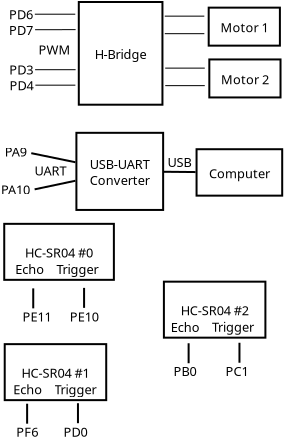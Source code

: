 <?xml version="1.0" encoding="UTF-8"?>
<dia:diagram xmlns:dia="http://www.lysator.liu.se/~alla/dia/">
  <dia:layer name="Background" visible="true" active="true">
    <dia:object type="Flowchart - Box" version="0" id="O0">
      <dia:attribute name="obj_pos">
        <dia:point val="26.039,1.086"/>
      </dia:attribute>
      <dia:attribute name="obj_bb">
        <dia:rectangle val="25.989,1.036;29.649,3.036"/>
      </dia:attribute>
      <dia:attribute name="elem_corner">
        <dia:point val="26.039,1.086"/>
      </dia:attribute>
      <dia:attribute name="elem_width">
        <dia:real val="3.56"/>
      </dia:attribute>
      <dia:attribute name="elem_height">
        <dia:real val="1.9"/>
      </dia:attribute>
      <dia:attribute name="show_background">
        <dia:boolean val="true"/>
      </dia:attribute>
      <dia:attribute name="padding">
        <dia:real val="0.5"/>
      </dia:attribute>
      <dia:attribute name="text">
        <dia:composite type="text">
          <dia:attribute name="string">
            <dia:string>#Motor 1#</dia:string>
          </dia:attribute>
          <dia:attribute name="font">
            <dia:font family="sans" style="0" name="Helvetica"/>
          </dia:attribute>
          <dia:attribute name="height">
            <dia:real val="0.8"/>
          </dia:attribute>
          <dia:attribute name="pos">
            <dia:point val="27.819,2.231"/>
          </dia:attribute>
          <dia:attribute name="color">
            <dia:color val="#000000"/>
          </dia:attribute>
          <dia:attribute name="alignment">
            <dia:enum val="1"/>
          </dia:attribute>
        </dia:composite>
      </dia:attribute>
    </dia:object>
    <dia:object type="Flowchart - Box" version="0" id="O1">
      <dia:attribute name="obj_pos">
        <dia:point val="26.07,3.676"/>
      </dia:attribute>
      <dia:attribute name="obj_bb">
        <dia:rectangle val="26.02,3.626;29.68,5.626"/>
      </dia:attribute>
      <dia:attribute name="elem_corner">
        <dia:point val="26.07,3.676"/>
      </dia:attribute>
      <dia:attribute name="elem_width">
        <dia:real val="3.56"/>
      </dia:attribute>
      <dia:attribute name="elem_height">
        <dia:real val="1.9"/>
      </dia:attribute>
      <dia:attribute name="show_background">
        <dia:boolean val="true"/>
      </dia:attribute>
      <dia:attribute name="padding">
        <dia:real val="0.5"/>
      </dia:attribute>
      <dia:attribute name="text">
        <dia:composite type="text">
          <dia:attribute name="string">
            <dia:string>#Motor 2#</dia:string>
          </dia:attribute>
          <dia:attribute name="font">
            <dia:font family="sans" style="0" name="Helvetica"/>
          </dia:attribute>
          <dia:attribute name="height">
            <dia:real val="0.8"/>
          </dia:attribute>
          <dia:attribute name="pos">
            <dia:point val="27.85,4.821"/>
          </dia:attribute>
          <dia:attribute name="color">
            <dia:color val="#000000"/>
          </dia:attribute>
          <dia:attribute name="alignment">
            <dia:enum val="1"/>
          </dia:attribute>
        </dia:composite>
      </dia:attribute>
    </dia:object>
    <dia:object type="Flowchart - Box" version="0" id="O2">
      <dia:attribute name="obj_pos">
        <dia:point val="19.544,0.804"/>
      </dia:attribute>
      <dia:attribute name="obj_bb">
        <dia:rectangle val="19.494,0.754;23.776,5.989"/>
      </dia:attribute>
      <dia:attribute name="elem_corner">
        <dia:point val="19.544,0.804"/>
      </dia:attribute>
      <dia:attribute name="elem_width">
        <dia:real val="4.182"/>
      </dia:attribute>
      <dia:attribute name="elem_height">
        <dia:real val="5.135"/>
      </dia:attribute>
      <dia:attribute name="show_background">
        <dia:boolean val="true"/>
      </dia:attribute>
      <dia:attribute name="padding">
        <dia:real val="0.5"/>
      </dia:attribute>
      <dia:attribute name="text">
        <dia:composite type="text">
          <dia:attribute name="string">
            <dia:string>#H-Bridge#</dia:string>
          </dia:attribute>
          <dia:attribute name="font">
            <dia:font family="sans" style="0" name="Helvetica"/>
          </dia:attribute>
          <dia:attribute name="height">
            <dia:real val="0.8"/>
          </dia:attribute>
          <dia:attribute name="pos">
            <dia:point val="21.635,3.567"/>
          </dia:attribute>
          <dia:attribute name="color">
            <dia:color val="#000000"/>
          </dia:attribute>
          <dia:attribute name="alignment">
            <dia:enum val="1"/>
          </dia:attribute>
        </dia:composite>
      </dia:attribute>
    </dia:object>
    <dia:object type="Standard - Line" version="0" id="O3">
      <dia:attribute name="obj_pos">
        <dia:point val="23.842,1.511"/>
      </dia:attribute>
      <dia:attribute name="obj_bb">
        <dia:rectangle val="23.817,1.486;25.845,1.536"/>
      </dia:attribute>
      <dia:attribute name="conn_endpoints">
        <dia:point val="23.842,1.511"/>
        <dia:point val="25.82,1.511"/>
      </dia:attribute>
      <dia:attribute name="numcp">
        <dia:int val="1"/>
      </dia:attribute>
      <dia:attribute name="line_width">
        <dia:real val="0.05"/>
      </dia:attribute>
    </dia:object>
    <dia:object type="Standard - Line" version="0" id="O4">
      <dia:attribute name="obj_pos">
        <dia:point val="23.843,2.388"/>
      </dia:attribute>
      <dia:attribute name="obj_bb">
        <dia:rectangle val="23.819,2.363;25.846,2.413"/>
      </dia:attribute>
      <dia:attribute name="conn_endpoints">
        <dia:point val="23.843,2.388"/>
        <dia:point val="25.821,2.388"/>
      </dia:attribute>
      <dia:attribute name="numcp">
        <dia:int val="1"/>
      </dia:attribute>
      <dia:attribute name="line_width">
        <dia:real val="0.05"/>
      </dia:attribute>
    </dia:object>
    <dia:object type="Standard - Line" version="0" id="O5">
      <dia:attribute name="obj_pos">
        <dia:point val="23.864,4.11"/>
      </dia:attribute>
      <dia:attribute name="obj_bb">
        <dia:rectangle val="23.839,4.085;25.867,4.135"/>
      </dia:attribute>
      <dia:attribute name="conn_endpoints">
        <dia:point val="23.864,4.11"/>
        <dia:point val="25.842,4.11"/>
      </dia:attribute>
      <dia:attribute name="numcp">
        <dia:int val="1"/>
      </dia:attribute>
      <dia:attribute name="line_width">
        <dia:real val="0.05"/>
      </dia:attribute>
    </dia:object>
    <dia:object type="Standard - Line" version="0" id="O6">
      <dia:attribute name="obj_pos">
        <dia:point val="23.866,4.986"/>
      </dia:attribute>
      <dia:attribute name="obj_bb">
        <dia:rectangle val="23.841,4.961;25.868,5.011"/>
      </dia:attribute>
      <dia:attribute name="conn_endpoints">
        <dia:point val="23.866,4.986"/>
        <dia:point val="25.843,4.986"/>
      </dia:attribute>
      <dia:attribute name="numcp">
        <dia:int val="1"/>
      </dia:attribute>
      <dia:attribute name="line_width">
        <dia:real val="0.05"/>
      </dia:attribute>
    </dia:object>
    <dia:object type="Standard - Text" version="1" id="O7">
      <dia:attribute name="obj_pos">
        <dia:point val="16.06,1.671"/>
      </dia:attribute>
      <dia:attribute name="obj_bb">
        <dia:rectangle val="16.06,1.076;17.345,1.821"/>
      </dia:attribute>
      <dia:attribute name="text">
        <dia:composite type="text">
          <dia:attribute name="string">
            <dia:string>#PD6#</dia:string>
          </dia:attribute>
          <dia:attribute name="font">
            <dia:font family="sans" style="0" name="Helvetica"/>
          </dia:attribute>
          <dia:attribute name="height">
            <dia:real val="0.8"/>
          </dia:attribute>
          <dia:attribute name="pos">
            <dia:point val="16.06,1.671"/>
          </dia:attribute>
          <dia:attribute name="color">
            <dia:color val="#000000"/>
          </dia:attribute>
          <dia:attribute name="alignment">
            <dia:enum val="0"/>
          </dia:attribute>
        </dia:composite>
      </dia:attribute>
      <dia:attribute name="valign">
        <dia:enum val="3"/>
      </dia:attribute>
    </dia:object>
    <dia:object type="Standard - Text" version="1" id="O8">
      <dia:attribute name="obj_pos">
        <dia:point val="16.055,2.455"/>
      </dia:attribute>
      <dia:attribute name="obj_bb">
        <dia:rectangle val="16.055,1.86;17.34,2.605"/>
      </dia:attribute>
      <dia:attribute name="text">
        <dia:composite type="text">
          <dia:attribute name="string">
            <dia:string>#PD7#</dia:string>
          </dia:attribute>
          <dia:attribute name="font">
            <dia:font family="sans" style="0" name="Helvetica"/>
          </dia:attribute>
          <dia:attribute name="height">
            <dia:real val="0.8"/>
          </dia:attribute>
          <dia:attribute name="pos">
            <dia:point val="16.055,2.455"/>
          </dia:attribute>
          <dia:attribute name="color">
            <dia:color val="#000000"/>
          </dia:attribute>
          <dia:attribute name="alignment">
            <dia:enum val="0"/>
          </dia:attribute>
        </dia:composite>
      </dia:attribute>
      <dia:attribute name="valign">
        <dia:enum val="3"/>
      </dia:attribute>
    </dia:object>
    <dia:object type="Standard - Text" version="1" id="O9">
      <dia:attribute name="obj_pos">
        <dia:point val="16.061,4.428"/>
      </dia:attribute>
      <dia:attribute name="obj_bb">
        <dia:rectangle val="16.061,3.833;17.346,4.578"/>
      </dia:attribute>
      <dia:attribute name="text">
        <dia:composite type="text">
          <dia:attribute name="string">
            <dia:string>#PD3#</dia:string>
          </dia:attribute>
          <dia:attribute name="font">
            <dia:font family="sans" style="0" name="Helvetica"/>
          </dia:attribute>
          <dia:attribute name="height">
            <dia:real val="0.8"/>
          </dia:attribute>
          <dia:attribute name="pos">
            <dia:point val="16.061,4.428"/>
          </dia:attribute>
          <dia:attribute name="color">
            <dia:color val="#000000"/>
          </dia:attribute>
          <dia:attribute name="alignment">
            <dia:enum val="0"/>
          </dia:attribute>
        </dia:composite>
      </dia:attribute>
      <dia:attribute name="valign">
        <dia:enum val="3"/>
      </dia:attribute>
    </dia:object>
    <dia:object type="Standard - Text" version="1" id="O10">
      <dia:attribute name="obj_pos">
        <dia:point val="16.073,5.221"/>
      </dia:attribute>
      <dia:attribute name="obj_bb">
        <dia:rectangle val="16.073,4.626;17.358,5.371"/>
      </dia:attribute>
      <dia:attribute name="text">
        <dia:composite type="text">
          <dia:attribute name="string">
            <dia:string>#PD4#</dia:string>
          </dia:attribute>
          <dia:attribute name="font">
            <dia:font family="sans" style="0" name="Helvetica"/>
          </dia:attribute>
          <dia:attribute name="height">
            <dia:real val="0.8"/>
          </dia:attribute>
          <dia:attribute name="pos">
            <dia:point val="16.073,5.221"/>
          </dia:attribute>
          <dia:attribute name="color">
            <dia:color val="#000000"/>
          </dia:attribute>
          <dia:attribute name="alignment">
            <dia:enum val="0"/>
          </dia:attribute>
        </dia:composite>
      </dia:attribute>
      <dia:attribute name="valign">
        <dia:enum val="3"/>
      </dia:attribute>
    </dia:object>
    <dia:object type="Standard - Line" version="0" id="O11">
      <dia:attribute name="obj_pos">
        <dia:point val="17.345,1.414"/>
      </dia:attribute>
      <dia:attribute name="obj_bb">
        <dia:rectangle val="17.32,1.389;19.393,1.439"/>
      </dia:attribute>
      <dia:attribute name="conn_endpoints">
        <dia:point val="17.345,1.414"/>
        <dia:point val="19.368,1.414"/>
      </dia:attribute>
      <dia:attribute name="numcp">
        <dia:int val="1"/>
      </dia:attribute>
      <dia:attribute name="line_width">
        <dia:real val="0.05"/>
      </dia:attribute>
    </dia:object>
    <dia:object type="Standard - Line" version="0" id="O12">
      <dia:attribute name="obj_pos">
        <dia:point val="17.359,2.188"/>
      </dia:attribute>
      <dia:attribute name="obj_bb">
        <dia:rectangle val="17.334,2.162;19.409,2.213"/>
      </dia:attribute>
      <dia:attribute name="conn_endpoints">
        <dia:point val="17.359,2.188"/>
        <dia:point val="19.384,2.187"/>
      </dia:attribute>
      <dia:attribute name="numcp">
        <dia:int val="1"/>
      </dia:attribute>
      <dia:attribute name="line_width">
        <dia:real val="0.05"/>
      </dia:attribute>
    </dia:object>
    <dia:object type="Standard - Line" version="0" id="O13">
      <dia:attribute name="obj_pos">
        <dia:point val="17.359,4.188"/>
      </dia:attribute>
      <dia:attribute name="obj_bb">
        <dia:rectangle val="17.334,4.163;19.409,4.214"/>
      </dia:attribute>
      <dia:attribute name="conn_endpoints">
        <dia:point val="17.359,4.188"/>
        <dia:point val="19.384,4.189"/>
      </dia:attribute>
      <dia:attribute name="numcp">
        <dia:int val="1"/>
      </dia:attribute>
      <dia:attribute name="line_width">
        <dia:real val="0.05"/>
      </dia:attribute>
    </dia:object>
    <dia:object type="Standard - Line" version="0" id="O14">
      <dia:attribute name="obj_pos">
        <dia:point val="17.373,4.961"/>
      </dia:attribute>
      <dia:attribute name="obj_bb">
        <dia:rectangle val="17.348,4.936;19.398,4.987"/>
      </dia:attribute>
      <dia:attribute name="conn_endpoints">
        <dia:point val="17.373,4.961"/>
        <dia:point val="19.373,4.962"/>
      </dia:attribute>
      <dia:attribute name="numcp">
        <dia:int val="1"/>
      </dia:attribute>
      <dia:attribute name="line_width">
        <dia:real val="0.05"/>
      </dia:attribute>
    </dia:object>
    <dia:object type="Flowchart - Box" version="0" id="O15">
      <dia:attribute name="obj_pos">
        <dia:point val="19.424,7.345"/>
      </dia:attribute>
      <dia:attribute name="obj_bb">
        <dia:rectangle val="19.374,7.295;23.811,11.251"/>
      </dia:attribute>
      <dia:attribute name="elem_corner">
        <dia:point val="19.424,7.345"/>
      </dia:attribute>
      <dia:attribute name="elem_width">
        <dia:real val="4.337"/>
      </dia:attribute>
      <dia:attribute name="elem_height">
        <dia:real val="3.856"/>
      </dia:attribute>
      <dia:attribute name="show_background">
        <dia:boolean val="true"/>
      </dia:attribute>
      <dia:attribute name="padding">
        <dia:real val="0.5"/>
      </dia:attribute>
      <dia:attribute name="text">
        <dia:composite type="text">
          <dia:attribute name="string">
            <dia:string>#USB-UART
Converter#</dia:string>
          </dia:attribute>
          <dia:attribute name="font">
            <dia:font family="sans" style="0" name="Helvetica"/>
          </dia:attribute>
          <dia:attribute name="height">
            <dia:real val="0.8"/>
          </dia:attribute>
          <dia:attribute name="pos">
            <dia:point val="21.592,9.068"/>
          </dia:attribute>
          <dia:attribute name="color">
            <dia:color val="#000000"/>
          </dia:attribute>
          <dia:attribute name="alignment">
            <dia:enum val="1"/>
          </dia:attribute>
        </dia:composite>
      </dia:attribute>
    </dia:object>
    <dia:object type="Flowchart - Box" version="0" id="O16">
      <dia:attribute name="obj_pos">
        <dia:point val="25.432,8.165"/>
      </dia:attribute>
      <dia:attribute name="obj_bb">
        <dia:rectangle val="25.382,8.115;29.764,10.536"/>
      </dia:attribute>
      <dia:attribute name="elem_corner">
        <dia:point val="25.432,8.165"/>
      </dia:attribute>
      <dia:attribute name="elem_width">
        <dia:real val="4.282"/>
      </dia:attribute>
      <dia:attribute name="elem_height">
        <dia:real val="2.321"/>
      </dia:attribute>
      <dia:attribute name="show_background">
        <dia:boolean val="true"/>
      </dia:attribute>
      <dia:attribute name="padding">
        <dia:real val="0.5"/>
      </dia:attribute>
      <dia:attribute name="text">
        <dia:composite type="text">
          <dia:attribute name="string">
            <dia:string>#Computer#</dia:string>
          </dia:attribute>
          <dia:attribute name="font">
            <dia:font family="sans" style="0" name="Helvetica"/>
          </dia:attribute>
          <dia:attribute name="height">
            <dia:real val="0.8"/>
          </dia:attribute>
          <dia:attribute name="pos">
            <dia:point val="27.573,9.521"/>
          </dia:attribute>
          <dia:attribute name="color">
            <dia:color val="#000000"/>
          </dia:attribute>
          <dia:attribute name="alignment">
            <dia:enum val="1"/>
          </dia:attribute>
        </dia:composite>
      </dia:attribute>
    </dia:object>
    <dia:object type="Standard - Line" version="0" id="O17">
      <dia:attribute name="obj_pos">
        <dia:point val="23.8,9.292"/>
      </dia:attribute>
      <dia:attribute name="obj_bb">
        <dia:rectangle val="23.75,9.242;25.433,9.357"/>
      </dia:attribute>
      <dia:attribute name="conn_endpoints">
        <dia:point val="23.8,9.292"/>
        <dia:point val="25.382,9.306"/>
      </dia:attribute>
      <dia:attribute name="numcp">
        <dia:int val="1"/>
      </dia:attribute>
      <dia:connections>
        <dia:connection handle="0" to="O15" connection="16"/>
        <dia:connection handle="1" to="O16" connection="16"/>
      </dia:connections>
    </dia:object>
    <dia:object type="Standard - Text" version="1" id="O18">
      <dia:attribute name="obj_pos">
        <dia:point val="23.978,9.057"/>
      </dia:attribute>
      <dia:attribute name="obj_bb">
        <dia:rectangle val="23.978,8.462;25.293,9.207"/>
      </dia:attribute>
      <dia:attribute name="text">
        <dia:composite type="text">
          <dia:attribute name="string">
            <dia:string>#USB#</dia:string>
          </dia:attribute>
          <dia:attribute name="font">
            <dia:font family="sans" style="0" name="Helvetica"/>
          </dia:attribute>
          <dia:attribute name="height">
            <dia:real val="0.8"/>
          </dia:attribute>
          <dia:attribute name="pos">
            <dia:point val="23.978,9.057"/>
          </dia:attribute>
          <dia:attribute name="color">
            <dia:color val="#000000"/>
          </dia:attribute>
          <dia:attribute name="alignment">
            <dia:enum val="0"/>
          </dia:attribute>
        </dia:composite>
      </dia:attribute>
      <dia:attribute name="valign">
        <dia:enum val="3"/>
      </dia:attribute>
    </dia:object>
    <dia:object type="Standard - Text" version="1" id="O19">
      <dia:attribute name="obj_pos">
        <dia:point val="15.843,8.531"/>
      </dia:attribute>
      <dia:attribute name="obj_bb">
        <dia:rectangle val="15.843,7.936;17.033,8.681"/>
      </dia:attribute>
      <dia:attribute name="text">
        <dia:composite type="text">
          <dia:attribute name="string">
            <dia:string>#PA9#</dia:string>
          </dia:attribute>
          <dia:attribute name="font">
            <dia:font family="sans" style="0" name="Helvetica"/>
          </dia:attribute>
          <dia:attribute name="height">
            <dia:real val="0.8"/>
          </dia:attribute>
          <dia:attribute name="pos">
            <dia:point val="15.843,8.531"/>
          </dia:attribute>
          <dia:attribute name="color">
            <dia:color val="#000000"/>
          </dia:attribute>
          <dia:attribute name="alignment">
            <dia:enum val="0"/>
          </dia:attribute>
        </dia:composite>
      </dia:attribute>
      <dia:attribute name="valign">
        <dia:enum val="3"/>
      </dia:attribute>
    </dia:object>
    <dia:object type="Standard - Text" version="1" id="O20">
      <dia:attribute name="obj_pos">
        <dia:point val="15.654,10.423"/>
      </dia:attribute>
      <dia:attribute name="obj_bb">
        <dia:rectangle val="15.654,9.828;17.251,10.573"/>
      </dia:attribute>
      <dia:attribute name="text">
        <dia:composite type="text">
          <dia:attribute name="string">
            <dia:string>#PA10#</dia:string>
          </dia:attribute>
          <dia:attribute name="font">
            <dia:font family="sans" style="0" name="Helvetica"/>
          </dia:attribute>
          <dia:attribute name="height">
            <dia:real val="0.8"/>
          </dia:attribute>
          <dia:attribute name="pos">
            <dia:point val="15.654,10.423"/>
          </dia:attribute>
          <dia:attribute name="color">
            <dia:color val="#000000"/>
          </dia:attribute>
          <dia:attribute name="alignment">
            <dia:enum val="0"/>
          </dia:attribute>
        </dia:composite>
      </dia:attribute>
      <dia:attribute name="valign">
        <dia:enum val="3"/>
      </dia:attribute>
    </dia:object>
    <dia:object type="Standard - Line" version="0" id="O21">
      <dia:attribute name="obj_pos">
        <dia:point val="17.167,8.363"/>
      </dia:attribute>
      <dia:attribute name="obj_bb">
        <dia:rectangle val="17.108,8.304;19.433,8.876"/>
      </dia:attribute>
      <dia:attribute name="conn_endpoints">
        <dia:point val="17.167,8.363"/>
        <dia:point val="19.374,8.817"/>
      </dia:attribute>
      <dia:attribute name="numcp">
        <dia:int val="1"/>
      </dia:attribute>
      <dia:connections>
        <dia:connection handle="1" to="O15" connection="16"/>
      </dia:connections>
    </dia:object>
    <dia:object type="Standard - Line" version="0" id="O22">
      <dia:attribute name="obj_pos">
        <dia:point val="17.335,10.171"/>
      </dia:attribute>
      <dia:attribute name="obj_bb">
        <dia:rectangle val="17.276,9.682;19.433,10.23"/>
      </dia:attribute>
      <dia:attribute name="conn_endpoints">
        <dia:point val="17.335,10.171"/>
        <dia:point val="19.374,9.741"/>
      </dia:attribute>
      <dia:attribute name="numcp">
        <dia:int val="1"/>
      </dia:attribute>
      <dia:connections>
        <dia:connection handle="1" to="O15" connection="16"/>
      </dia:connections>
    </dia:object>
    <dia:object type="Standard - Text" version="1" id="O23">
      <dia:attribute name="obj_pos">
        <dia:point val="17.335,9.477"/>
      </dia:attribute>
      <dia:attribute name="obj_bb">
        <dia:rectangle val="17.335,8.882;19.028,9.627"/>
      </dia:attribute>
      <dia:attribute name="text">
        <dia:composite type="text">
          <dia:attribute name="string">
            <dia:string>#UART#</dia:string>
          </dia:attribute>
          <dia:attribute name="font">
            <dia:font family="sans" style="0" name="Helvetica"/>
          </dia:attribute>
          <dia:attribute name="height">
            <dia:real val="0.8"/>
          </dia:attribute>
          <dia:attribute name="pos">
            <dia:point val="17.335,9.477"/>
          </dia:attribute>
          <dia:attribute name="color">
            <dia:color val="#000000"/>
          </dia:attribute>
          <dia:attribute name="alignment">
            <dia:enum val="0"/>
          </dia:attribute>
        </dia:composite>
      </dia:attribute>
      <dia:attribute name="valign">
        <dia:enum val="3"/>
      </dia:attribute>
    </dia:object>
    <dia:object type="Standard - Text" version="1" id="O24">
      <dia:attribute name="obj_pos">
        <dia:point val="17.525,3.433"/>
      </dia:attribute>
      <dia:attribute name="obj_bb">
        <dia:rectangle val="17.525,2.838;19.095,3.583"/>
      </dia:attribute>
      <dia:attribute name="text">
        <dia:composite type="text">
          <dia:attribute name="string">
            <dia:string>#PWM#</dia:string>
          </dia:attribute>
          <dia:attribute name="font">
            <dia:font family="sans" style="0" name="Helvetica"/>
          </dia:attribute>
          <dia:attribute name="height">
            <dia:real val="0.8"/>
          </dia:attribute>
          <dia:attribute name="pos">
            <dia:point val="17.525,3.433"/>
          </dia:attribute>
          <dia:attribute name="color">
            <dia:color val="#000000"/>
          </dia:attribute>
          <dia:attribute name="alignment">
            <dia:enum val="0"/>
          </dia:attribute>
        </dia:composite>
      </dia:attribute>
      <dia:attribute name="valign">
        <dia:enum val="3"/>
      </dia:attribute>
    </dia:object>
    <dia:object type="Flowchart - Box" version="0" id="O25">
      <dia:attribute name="obj_pos">
        <dia:point val="15.84,17.911"/>
      </dia:attribute>
      <dia:attribute name="obj_bb">
        <dia:rectangle val="15.79,17.861;20.965,20.761"/>
      </dia:attribute>
      <dia:attribute name="elem_corner">
        <dia:point val="15.84,17.911"/>
      </dia:attribute>
      <dia:attribute name="elem_width">
        <dia:real val="5.075"/>
      </dia:attribute>
      <dia:attribute name="elem_height">
        <dia:real val="2.8"/>
      </dia:attribute>
      <dia:attribute name="show_background">
        <dia:boolean val="true"/>
      </dia:attribute>
      <dia:attribute name="padding">
        <dia:real val="0.5"/>
      </dia:attribute>
      <dia:attribute name="text">
        <dia:composite type="text">
          <dia:attribute name="string">
            <dia:string>#HC-SR04 #1#</dia:string>
          </dia:attribute>
          <dia:attribute name="font">
            <dia:font family="sans" style="0" name="Helvetica"/>
          </dia:attribute>
          <dia:attribute name="height">
            <dia:real val="0.8"/>
          </dia:attribute>
          <dia:attribute name="pos">
            <dia:point val="18.378,19.506"/>
          </dia:attribute>
          <dia:attribute name="color">
            <dia:color val="#000000"/>
          </dia:attribute>
          <dia:attribute name="alignment">
            <dia:enum val="1"/>
          </dia:attribute>
        </dia:composite>
      </dia:attribute>
    </dia:object>
    <dia:object type="Standard - Text" version="1" id="O26">
      <dia:attribute name="obj_pos">
        <dia:point val="18.378,19.311"/>
      </dia:attribute>
      <dia:attribute name="obj_bb">
        <dia:rectangle val="18.378,18.716;18.378,19.461"/>
      </dia:attribute>
      <dia:attribute name="text">
        <dia:composite type="text">
          <dia:attribute name="string">
            <dia:string>##</dia:string>
          </dia:attribute>
          <dia:attribute name="font">
            <dia:font family="sans" style="0" name="Helvetica"/>
          </dia:attribute>
          <dia:attribute name="height">
            <dia:real val="0.8"/>
          </dia:attribute>
          <dia:attribute name="pos">
            <dia:point val="18.378,19.311"/>
          </dia:attribute>
          <dia:attribute name="color">
            <dia:color val="#000000"/>
          </dia:attribute>
          <dia:attribute name="alignment">
            <dia:enum val="0"/>
          </dia:attribute>
        </dia:composite>
      </dia:attribute>
      <dia:attribute name="valign">
        <dia:enum val="3"/>
      </dia:attribute>
      <dia:connections>
        <dia:connection handle="0" to="O25" connection="16"/>
      </dia:connections>
    </dia:object>
    <dia:object type="Standard - Text" version="1" id="O27">
      <dia:attribute name="obj_pos">
        <dia:point val="16.27,20.422"/>
      </dia:attribute>
      <dia:attribute name="obj_bb">
        <dia:rectangle val="16.27,19.828;17.825,20.573"/>
      </dia:attribute>
      <dia:attribute name="text">
        <dia:composite type="text">
          <dia:attribute name="string">
            <dia:string>#Echo#</dia:string>
          </dia:attribute>
          <dia:attribute name="font">
            <dia:font family="sans" style="0" name="Helvetica"/>
          </dia:attribute>
          <dia:attribute name="height">
            <dia:real val="0.8"/>
          </dia:attribute>
          <dia:attribute name="pos">
            <dia:point val="16.27,20.422"/>
          </dia:attribute>
          <dia:attribute name="color">
            <dia:color val="#000000"/>
          </dia:attribute>
          <dia:attribute name="alignment">
            <dia:enum val="0"/>
          </dia:attribute>
        </dia:composite>
      </dia:attribute>
      <dia:attribute name="valign">
        <dia:enum val="3"/>
      </dia:attribute>
    </dia:object>
    <dia:object type="Standard - Text" version="1" id="O28">
      <dia:attribute name="obj_pos">
        <dia:point val="18.329,20.418"/>
      </dia:attribute>
      <dia:attribute name="obj_bb">
        <dia:rectangle val="18.329,19.823;20.542,20.568"/>
      </dia:attribute>
      <dia:attribute name="text">
        <dia:composite type="text">
          <dia:attribute name="string">
            <dia:string>#Trigger#</dia:string>
          </dia:attribute>
          <dia:attribute name="font">
            <dia:font family="sans" style="0" name="Helvetica"/>
          </dia:attribute>
          <dia:attribute name="height">
            <dia:real val="0.8"/>
          </dia:attribute>
          <dia:attribute name="pos">
            <dia:point val="18.329,20.418"/>
          </dia:attribute>
          <dia:attribute name="color">
            <dia:color val="#000000"/>
          </dia:attribute>
          <dia:attribute name="alignment">
            <dia:enum val="0"/>
          </dia:attribute>
        </dia:composite>
      </dia:attribute>
      <dia:attribute name="valign">
        <dia:enum val="3"/>
      </dia:attribute>
    </dia:object>
    <dia:object type="Flowchart - Box" version="0" id="O29">
      <dia:attribute name="obj_pos">
        <dia:point val="23.799,14.787"/>
      </dia:attribute>
      <dia:attribute name="obj_bb">
        <dia:rectangle val="23.748,14.737;28.924,17.637"/>
      </dia:attribute>
      <dia:attribute name="elem_corner">
        <dia:point val="23.799,14.787"/>
      </dia:attribute>
      <dia:attribute name="elem_width">
        <dia:real val="5.075"/>
      </dia:attribute>
      <dia:attribute name="elem_height">
        <dia:real val="2.8"/>
      </dia:attribute>
      <dia:attribute name="show_background">
        <dia:boolean val="true"/>
      </dia:attribute>
      <dia:attribute name="padding">
        <dia:real val="0.5"/>
      </dia:attribute>
      <dia:attribute name="text">
        <dia:composite type="text">
          <dia:attribute name="string">
            <dia:string>#HC-SR04 #2#</dia:string>
          </dia:attribute>
          <dia:attribute name="font">
            <dia:font family="sans" style="0" name="Helvetica"/>
          </dia:attribute>
          <dia:attribute name="height">
            <dia:real val="0.8"/>
          </dia:attribute>
          <dia:attribute name="pos">
            <dia:point val="26.336,16.382"/>
          </dia:attribute>
          <dia:attribute name="color">
            <dia:color val="#000000"/>
          </dia:attribute>
          <dia:attribute name="alignment">
            <dia:enum val="1"/>
          </dia:attribute>
        </dia:composite>
      </dia:attribute>
    </dia:object>
    <dia:object type="Standard - Text" version="1" id="O30">
      <dia:attribute name="obj_pos">
        <dia:point val="26.336,16.187"/>
      </dia:attribute>
      <dia:attribute name="obj_bb">
        <dia:rectangle val="26.336,15.592;26.336,16.337"/>
      </dia:attribute>
      <dia:attribute name="text">
        <dia:composite type="text">
          <dia:attribute name="string">
            <dia:string>##</dia:string>
          </dia:attribute>
          <dia:attribute name="font">
            <dia:font family="sans" style="0" name="Helvetica"/>
          </dia:attribute>
          <dia:attribute name="height">
            <dia:real val="0.8"/>
          </dia:attribute>
          <dia:attribute name="pos">
            <dia:point val="26.336,16.187"/>
          </dia:attribute>
          <dia:attribute name="color">
            <dia:color val="#000000"/>
          </dia:attribute>
          <dia:attribute name="alignment">
            <dia:enum val="0"/>
          </dia:attribute>
        </dia:composite>
      </dia:attribute>
      <dia:attribute name="valign">
        <dia:enum val="3"/>
      </dia:attribute>
      <dia:connections>
        <dia:connection handle="0" to="O29" connection="16"/>
      </dia:connections>
    </dia:object>
    <dia:object type="Standard - Text" version="1" id="O31">
      <dia:attribute name="obj_pos">
        <dia:point val="24.145,17.298"/>
      </dia:attribute>
      <dia:attribute name="obj_bb">
        <dia:rectangle val="24.145,16.703;25.701,17.448"/>
      </dia:attribute>
      <dia:attribute name="text">
        <dia:composite type="text">
          <dia:attribute name="string">
            <dia:string>#Echo#</dia:string>
          </dia:attribute>
          <dia:attribute name="font">
            <dia:font family="sans" style="0" name="Helvetica"/>
          </dia:attribute>
          <dia:attribute name="height">
            <dia:real val="0.8"/>
          </dia:attribute>
          <dia:attribute name="pos">
            <dia:point val="24.145,17.298"/>
          </dia:attribute>
          <dia:attribute name="color">
            <dia:color val="#000000"/>
          </dia:attribute>
          <dia:attribute name="alignment">
            <dia:enum val="0"/>
          </dia:attribute>
        </dia:composite>
      </dia:attribute>
      <dia:attribute name="valign">
        <dia:enum val="3"/>
      </dia:attribute>
    </dia:object>
    <dia:object type="Standard - Text" version="1" id="O32">
      <dia:attribute name="obj_pos">
        <dia:point val="26.205,17.294"/>
      </dia:attribute>
      <dia:attribute name="obj_bb">
        <dia:rectangle val="26.205,16.699;28.417,17.444"/>
      </dia:attribute>
      <dia:attribute name="text">
        <dia:composite type="text">
          <dia:attribute name="string">
            <dia:string>#Trigger#</dia:string>
          </dia:attribute>
          <dia:attribute name="font">
            <dia:font family="sans" style="0" name="Helvetica"/>
          </dia:attribute>
          <dia:attribute name="height">
            <dia:real val="0.8"/>
          </dia:attribute>
          <dia:attribute name="pos">
            <dia:point val="26.205,17.294"/>
          </dia:attribute>
          <dia:attribute name="color">
            <dia:color val="#000000"/>
          </dia:attribute>
          <dia:attribute name="alignment">
            <dia:enum val="0"/>
          </dia:attribute>
        </dia:composite>
      </dia:attribute>
      <dia:attribute name="valign">
        <dia:enum val="3"/>
      </dia:attribute>
    </dia:object>
    <dia:object type="Flowchart - Box" version="0" id="O33">
      <dia:attribute name="obj_pos">
        <dia:point val="15.816,11.896"/>
      </dia:attribute>
      <dia:attribute name="obj_bb">
        <dia:rectangle val="15.766,11.845;21.349,14.745"/>
      </dia:attribute>
      <dia:attribute name="elem_corner">
        <dia:point val="15.816,11.896"/>
      </dia:attribute>
      <dia:attribute name="elem_width">
        <dia:real val="5.482"/>
      </dia:attribute>
      <dia:attribute name="elem_height">
        <dia:real val="2.8"/>
      </dia:attribute>
      <dia:attribute name="show_background">
        <dia:boolean val="true"/>
      </dia:attribute>
      <dia:attribute name="padding">
        <dia:real val="0.5"/>
      </dia:attribute>
      <dia:attribute name="text">
        <dia:composite type="text">
          <dia:attribute name="string">
            <dia:string>#HC-SR04 #0#</dia:string>
          </dia:attribute>
          <dia:attribute name="font">
            <dia:font family="sans" style="0" name="Helvetica"/>
          </dia:attribute>
          <dia:attribute name="height">
            <dia:real val="0.8"/>
          </dia:attribute>
          <dia:attribute name="pos">
            <dia:point val="18.558,13.491"/>
          </dia:attribute>
          <dia:attribute name="color">
            <dia:color val="#000000"/>
          </dia:attribute>
          <dia:attribute name="alignment">
            <dia:enum val="1"/>
          </dia:attribute>
        </dia:composite>
      </dia:attribute>
    </dia:object>
    <dia:object type="Standard - Text" version="1" id="O34">
      <dia:attribute name="obj_pos">
        <dia:point val="18.558,13.295"/>
      </dia:attribute>
      <dia:attribute name="obj_bb">
        <dia:rectangle val="18.558,12.7;18.558,13.445"/>
      </dia:attribute>
      <dia:attribute name="text">
        <dia:composite type="text">
          <dia:attribute name="string">
            <dia:string>##</dia:string>
          </dia:attribute>
          <dia:attribute name="font">
            <dia:font family="sans" style="0" name="Helvetica"/>
          </dia:attribute>
          <dia:attribute name="height">
            <dia:real val="0.8"/>
          </dia:attribute>
          <dia:attribute name="pos">
            <dia:point val="18.558,13.295"/>
          </dia:attribute>
          <dia:attribute name="color">
            <dia:color val="#000000"/>
          </dia:attribute>
          <dia:attribute name="alignment">
            <dia:enum val="0"/>
          </dia:attribute>
        </dia:composite>
      </dia:attribute>
      <dia:attribute name="valign">
        <dia:enum val="3"/>
      </dia:attribute>
      <dia:connections>
        <dia:connection handle="0" to="O33" connection="16"/>
      </dia:connections>
    </dia:object>
    <dia:object type="Standard - Text" version="1" id="O35">
      <dia:attribute name="obj_pos">
        <dia:point val="16.367,14.407"/>
      </dia:attribute>
      <dia:attribute name="obj_bb">
        <dia:rectangle val="16.367,13.812;17.922,14.557"/>
      </dia:attribute>
      <dia:attribute name="text">
        <dia:composite type="text">
          <dia:attribute name="string">
            <dia:string>#Echo#</dia:string>
          </dia:attribute>
          <dia:attribute name="font">
            <dia:font family="sans" style="0" name="Helvetica"/>
          </dia:attribute>
          <dia:attribute name="height">
            <dia:real val="0.8"/>
          </dia:attribute>
          <dia:attribute name="pos">
            <dia:point val="16.367,14.407"/>
          </dia:attribute>
          <dia:attribute name="color">
            <dia:color val="#000000"/>
          </dia:attribute>
          <dia:attribute name="alignment">
            <dia:enum val="0"/>
          </dia:attribute>
        </dia:composite>
      </dia:attribute>
      <dia:attribute name="valign">
        <dia:enum val="3"/>
      </dia:attribute>
    </dia:object>
    <dia:object type="Standard - Text" version="1" id="O36">
      <dia:attribute name="obj_pos">
        <dia:point val="18.426,14.403"/>
      </dia:attribute>
      <dia:attribute name="obj_bb">
        <dia:rectangle val="18.426,13.808;20.639,14.553"/>
      </dia:attribute>
      <dia:attribute name="text">
        <dia:composite type="text">
          <dia:attribute name="string">
            <dia:string>#Trigger#</dia:string>
          </dia:attribute>
          <dia:attribute name="font">
            <dia:font family="sans" style="0" name="Helvetica"/>
          </dia:attribute>
          <dia:attribute name="height">
            <dia:real val="0.8"/>
          </dia:attribute>
          <dia:attribute name="pos">
            <dia:point val="18.426,14.403"/>
          </dia:attribute>
          <dia:attribute name="color">
            <dia:color val="#000000"/>
          </dia:attribute>
          <dia:attribute name="alignment">
            <dia:enum val="0"/>
          </dia:attribute>
        </dia:composite>
      </dia:attribute>
      <dia:attribute name="valign">
        <dia:enum val="3"/>
      </dia:attribute>
    </dia:object>
    <dia:object type="Standard - Text" version="1" id="O37">
      <dia:attribute name="obj_pos">
        <dia:point val="16.42,22.544"/>
      </dia:attribute>
      <dia:attribute name="obj_bb">
        <dia:rectangle val="16.42,21.95;17.58,22.695"/>
      </dia:attribute>
      <dia:attribute name="text">
        <dia:composite type="text">
          <dia:attribute name="string">
            <dia:string>#PF6#</dia:string>
          </dia:attribute>
          <dia:attribute name="font">
            <dia:font family="sans" style="0" name="Helvetica"/>
          </dia:attribute>
          <dia:attribute name="height">
            <dia:real val="0.8"/>
          </dia:attribute>
          <dia:attribute name="pos">
            <dia:point val="16.42,22.544"/>
          </dia:attribute>
          <dia:attribute name="color">
            <dia:color val="#000000"/>
          </dia:attribute>
          <dia:attribute name="alignment">
            <dia:enum val="0"/>
          </dia:attribute>
        </dia:composite>
      </dia:attribute>
      <dia:attribute name="valign">
        <dia:enum val="3"/>
      </dia:attribute>
    </dia:object>
    <dia:object type="Standard - Text" version="1" id="O38">
      <dia:attribute name="obj_pos">
        <dia:point val="18.781,22.541"/>
      </dia:attribute>
      <dia:attribute name="obj_bb">
        <dia:rectangle val="18.781,21.927;20.085,22.728"/>
      </dia:attribute>
      <dia:attribute name="text">
        <dia:composite type="text">
          <dia:attribute name="string">
            <dia:string>#PD0#</dia:string>
          </dia:attribute>
          <dia:attribute name="font">
            <dia:font family="sans" style="0" name="Helvetica"/>
          </dia:attribute>
          <dia:attribute name="height">
            <dia:real val="0.8"/>
          </dia:attribute>
          <dia:attribute name="pos">
            <dia:point val="18.781,22.541"/>
          </dia:attribute>
          <dia:attribute name="color">
            <dia:color val="#000000"/>
          </dia:attribute>
          <dia:attribute name="alignment">
            <dia:enum val="0"/>
          </dia:attribute>
        </dia:composite>
      </dia:attribute>
      <dia:attribute name="valign">
        <dia:enum val="3"/>
      </dia:attribute>
    </dia:object>
    <dia:object type="Standard - Line" version="0" id="O39">
      <dia:attribute name="obj_pos">
        <dia:point val="16.96,21.888"/>
      </dia:attribute>
      <dia:attribute name="obj_bb">
        <dia:rectangle val="16.91,20.84;17.01,21.938"/>
      </dia:attribute>
      <dia:attribute name="conn_endpoints">
        <dia:point val="16.96,21.888"/>
        <dia:point val="16.96,20.89"/>
      </dia:attribute>
      <dia:attribute name="numcp">
        <dia:int val="1"/>
      </dia:attribute>
    </dia:object>
    <dia:object type="Standard - Line" version="0" id="O40">
      <dia:attribute name="obj_pos">
        <dia:point val="19.502,21.864"/>
      </dia:attribute>
      <dia:attribute name="obj_bb">
        <dia:rectangle val="19.452,20.815;19.552,21.914"/>
      </dia:attribute>
      <dia:attribute name="conn_endpoints">
        <dia:point val="19.502,21.864"/>
        <dia:point val="19.502,20.865"/>
      </dia:attribute>
      <dia:attribute name="numcp">
        <dia:int val="1"/>
      </dia:attribute>
    </dia:object>
    <dia:object type="Standard - Text" version="1" id="O41">
      <dia:attribute name="obj_pos">
        <dia:point val="16.726,16.778"/>
      </dia:attribute>
      <dia:attribute name="obj_bb">
        <dia:rectangle val="16.726,16.183;18.331,16.928"/>
      </dia:attribute>
      <dia:attribute name="text">
        <dia:composite type="text">
          <dia:attribute name="string">
            <dia:string>#PE11#</dia:string>
          </dia:attribute>
          <dia:attribute name="font">
            <dia:font family="sans" style="0" name="Helvetica"/>
          </dia:attribute>
          <dia:attribute name="height">
            <dia:real val="0.8"/>
          </dia:attribute>
          <dia:attribute name="pos">
            <dia:point val="16.726,16.778"/>
          </dia:attribute>
          <dia:attribute name="color">
            <dia:color val="#000000"/>
          </dia:attribute>
          <dia:attribute name="alignment">
            <dia:enum val="0"/>
          </dia:attribute>
        </dia:composite>
      </dia:attribute>
      <dia:attribute name="valign">
        <dia:enum val="3"/>
      </dia:attribute>
    </dia:object>
    <dia:object type="Standard - Text" version="1" id="O42">
      <dia:attribute name="obj_pos">
        <dia:point val="19.088,16.774"/>
      </dia:attribute>
      <dia:attribute name="obj_bb">
        <dia:rectangle val="19.088,16.179;20.693,16.924"/>
      </dia:attribute>
      <dia:attribute name="text">
        <dia:composite type="text">
          <dia:attribute name="string">
            <dia:string>#PE10#</dia:string>
          </dia:attribute>
          <dia:attribute name="font">
            <dia:font family="sans" style="0" name="Helvetica"/>
          </dia:attribute>
          <dia:attribute name="height">
            <dia:real val="0.8"/>
          </dia:attribute>
          <dia:attribute name="pos">
            <dia:point val="19.088,16.774"/>
          </dia:attribute>
          <dia:attribute name="color">
            <dia:color val="#000000"/>
          </dia:attribute>
          <dia:attribute name="alignment">
            <dia:enum val="0"/>
          </dia:attribute>
        </dia:composite>
      </dia:attribute>
      <dia:attribute name="valign">
        <dia:enum val="3"/>
      </dia:attribute>
    </dia:object>
    <dia:object type="Standard - Line" version="0" id="O43">
      <dia:attribute name="obj_pos">
        <dia:point val="17.266,16.122"/>
      </dia:attribute>
      <dia:attribute name="obj_bb">
        <dia:rectangle val="17.216,15.073;17.316,16.172"/>
      </dia:attribute>
      <dia:attribute name="conn_endpoints">
        <dia:point val="17.266,16.122"/>
        <dia:point val="17.266,15.123"/>
      </dia:attribute>
      <dia:attribute name="numcp">
        <dia:int val="1"/>
      </dia:attribute>
    </dia:object>
    <dia:object type="Standard - Line" version="0" id="O44">
      <dia:attribute name="obj_pos">
        <dia:point val="19.808,16.097"/>
      </dia:attribute>
      <dia:attribute name="obj_bb">
        <dia:rectangle val="19.758,15.049;19.858,16.147"/>
      </dia:attribute>
      <dia:attribute name="conn_endpoints">
        <dia:point val="19.808,16.097"/>
        <dia:point val="19.808,15.098"/>
      </dia:attribute>
      <dia:attribute name="numcp">
        <dia:int val="1"/>
      </dia:attribute>
    </dia:object>
    <dia:object type="Standard - Text" version="1" id="O45">
      <dia:attribute name="obj_pos">
        <dia:point val="24.277,19.508"/>
      </dia:attribute>
      <dia:attribute name="obj_bb">
        <dia:rectangle val="24.277,18.894;25.528,19.695"/>
      </dia:attribute>
      <dia:attribute name="text">
        <dia:composite type="text">
          <dia:attribute name="string">
            <dia:string>#PB0#</dia:string>
          </dia:attribute>
          <dia:attribute name="font">
            <dia:font family="sans" style="0" name="Helvetica"/>
          </dia:attribute>
          <dia:attribute name="height">
            <dia:real val="0.8"/>
          </dia:attribute>
          <dia:attribute name="pos">
            <dia:point val="24.277,19.508"/>
          </dia:attribute>
          <dia:attribute name="color">
            <dia:color val="#000000"/>
          </dia:attribute>
          <dia:attribute name="alignment">
            <dia:enum val="0"/>
          </dia:attribute>
        </dia:composite>
      </dia:attribute>
      <dia:attribute name="valign">
        <dia:enum val="3"/>
      </dia:attribute>
    </dia:object>
    <dia:object type="Standard - Text" version="1" id="O46">
      <dia:attribute name="obj_pos">
        <dia:point val="26.884,19.504"/>
      </dia:attribute>
      <dia:attribute name="obj_bb">
        <dia:rectangle val="26.884,18.891;28.143,19.692"/>
      </dia:attribute>
      <dia:attribute name="text">
        <dia:composite type="text">
          <dia:attribute name="string">
            <dia:string>#PC1#</dia:string>
          </dia:attribute>
          <dia:attribute name="font">
            <dia:font family="sans" style="0" name="Helvetica"/>
          </dia:attribute>
          <dia:attribute name="height">
            <dia:real val="0.8"/>
          </dia:attribute>
          <dia:attribute name="pos">
            <dia:point val="26.884,19.504"/>
          </dia:attribute>
          <dia:attribute name="color">
            <dia:color val="#000000"/>
          </dia:attribute>
          <dia:attribute name="alignment">
            <dia:enum val="0"/>
          </dia:attribute>
        </dia:composite>
      </dia:attribute>
      <dia:attribute name="valign">
        <dia:enum val="3"/>
      </dia:attribute>
    </dia:object>
    <dia:object type="Standard - Line" version="0" id="O47">
      <dia:attribute name="obj_pos">
        <dia:point val="25.035,18.866"/>
      </dia:attribute>
      <dia:attribute name="obj_bb">
        <dia:rectangle val="24.985,17.817;25.085,18.916"/>
      </dia:attribute>
      <dia:attribute name="conn_endpoints">
        <dia:point val="25.035,18.866"/>
        <dia:point val="25.035,17.867"/>
      </dia:attribute>
      <dia:attribute name="numcp">
        <dia:int val="1"/>
      </dia:attribute>
    </dia:object>
    <dia:object type="Standard - Line" version="0" id="O48">
      <dia:attribute name="obj_pos">
        <dia:point val="27.577,18.841"/>
      </dia:attribute>
      <dia:attribute name="obj_bb">
        <dia:rectangle val="27.527,17.792;27.627,18.891"/>
      </dia:attribute>
      <dia:attribute name="conn_endpoints">
        <dia:point val="27.577,18.841"/>
        <dia:point val="27.577,17.842"/>
      </dia:attribute>
      <dia:attribute name="numcp">
        <dia:int val="1"/>
      </dia:attribute>
    </dia:object>
  </dia:layer>
</dia:diagram>
